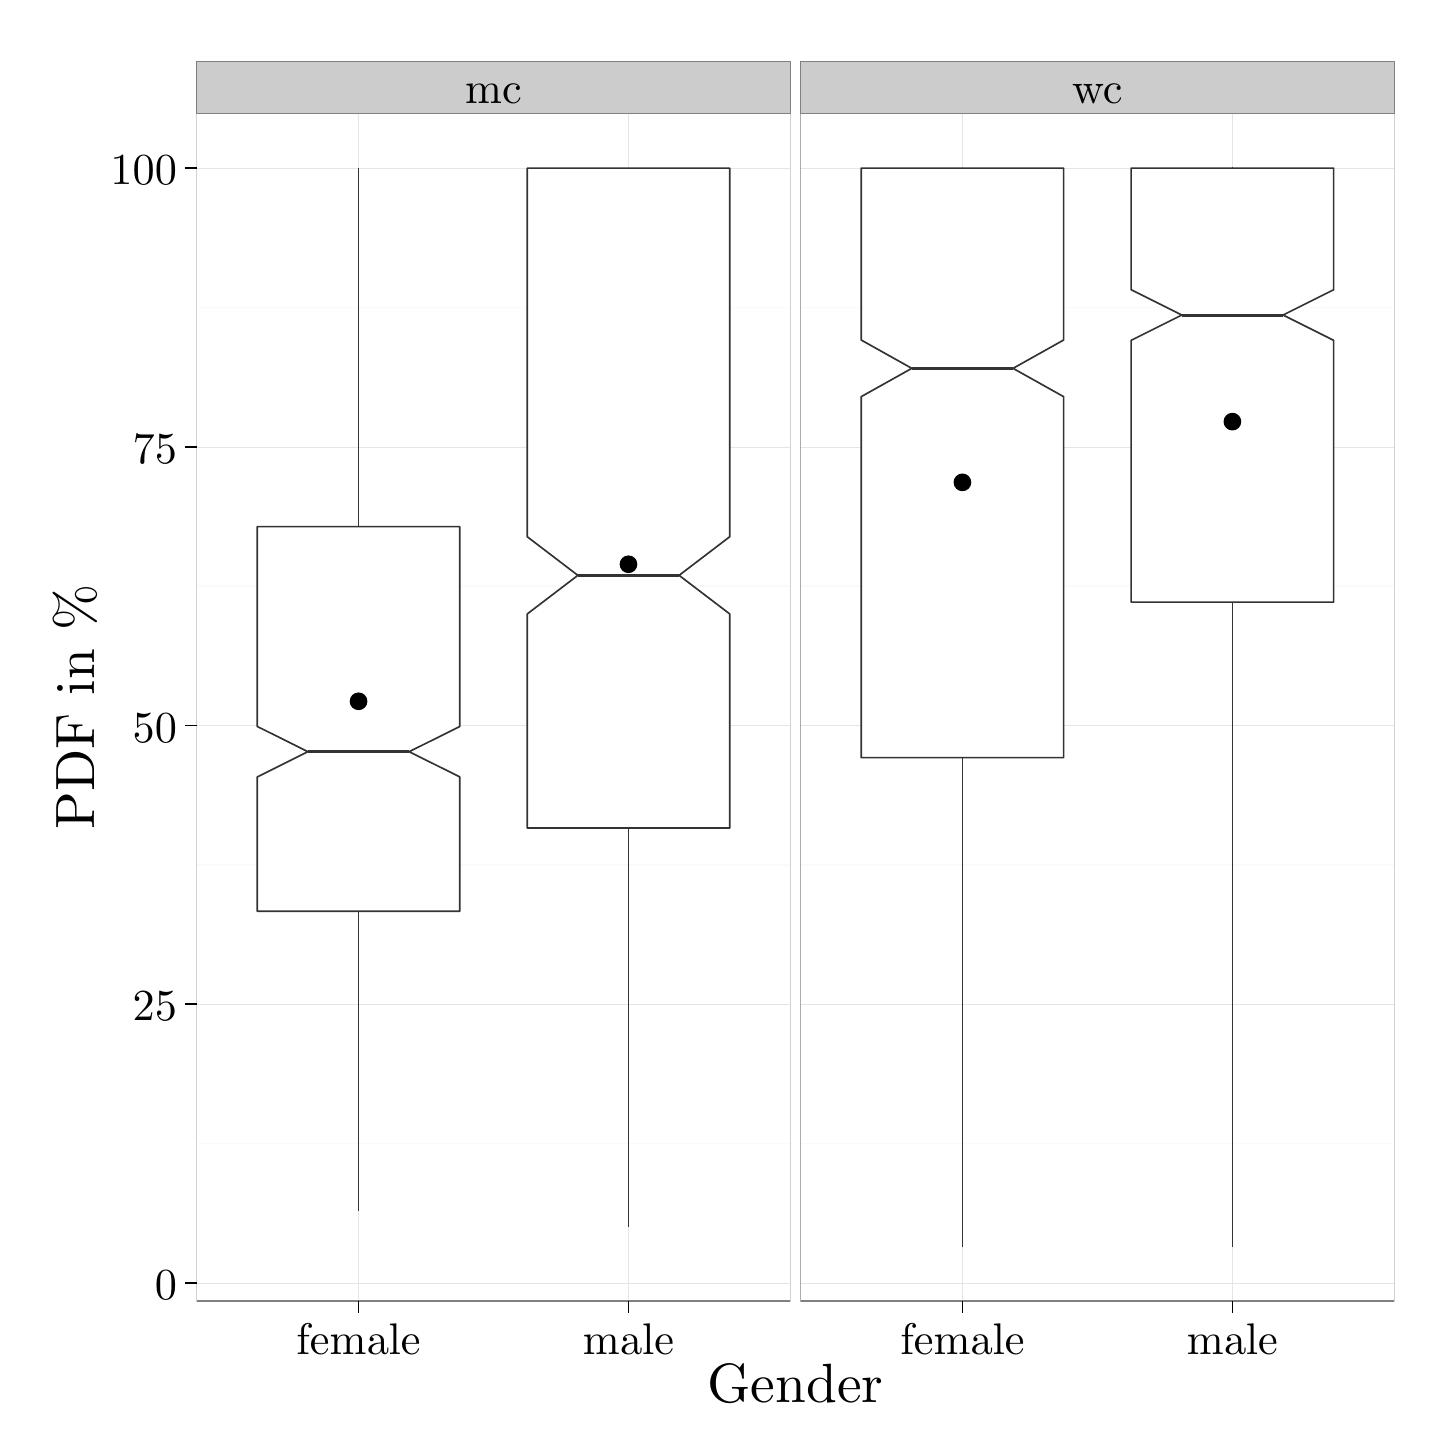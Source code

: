 % Created by tikzDevice version 0.8.1 on 2016-02-09 02:17:31
% !TEX encoding = UTF-8 Unicode
\begin{tikzpicture}[x=1pt,y=1pt]
\definecolor{fillColor}{RGB}{255,255,255}
\path[use as bounding box,fill=fillColor,fill opacity=0.00] (0,0) rectangle (505.89,505.89);
\begin{scope}
\path[clip] (  0.00,  0.00) rectangle (505.89,505.89);
\definecolor{drawColor}{RGB}{255,255,255}
\definecolor{fillColor}{RGB}{255,255,255}

\path[draw=drawColor,line width= 0.6pt,line join=round,line cap=round,fill=fillColor] (  0.00, -0.00) rectangle (505.89,505.89);
\end{scope}
\begin{scope}
\path[clip] ( 61.03, 45.77) rectangle (275.63,475.09);
\definecolor{fillColor}{RGB}{255,255,255}

\path[fill=fillColor] ( 61.03, 45.77) rectangle (275.63,475.09);
\definecolor{drawColor}{gray}{0.98}

\path[draw=drawColor,line width= 0.6pt,line join=round] ( 61.03,102.67) --
	(275.63,102.67);

\path[draw=drawColor,line width= 0.6pt,line join=round] ( 61.03,203.37) --
	(275.63,203.37);

\path[draw=drawColor,line width= 0.6pt,line join=round] ( 61.03,304.07) --
	(275.63,304.07);

\path[draw=drawColor,line width= 0.6pt,line join=round] ( 61.03,404.78) --
	(275.63,404.78);
\definecolor{drawColor}{gray}{0.90}

\path[draw=drawColor,line width= 0.2pt,line join=round] ( 61.03, 52.32) --
	(275.63, 52.32);

\path[draw=drawColor,line width= 0.2pt,line join=round] ( 61.03,153.02) --
	(275.63,153.02);

\path[draw=drawColor,line width= 0.2pt,line join=round] ( 61.03,253.72) --
	(275.63,253.72);

\path[draw=drawColor,line width= 0.2pt,line join=round] ( 61.03,354.43) --
	(275.63,354.43);

\path[draw=drawColor,line width= 0.2pt,line join=round] ( 61.03,455.13) --
	(275.63,455.13);

\path[draw=drawColor,line width= 0.2pt,line join=round] (119.56, 45.77) --
	(119.56,475.09);

\path[draw=drawColor,line width= 0.2pt,line join=round] (217.10, 45.77) --
	(217.10,475.09);
\definecolor{drawColor}{gray}{0.20}

\path[draw=drawColor,line width= 0.6pt,line join=round] (119.56,325.58) -- (119.56,455.13);

\path[draw=drawColor,line width= 0.6pt,line join=round] (119.56,186.61) -- (119.56, 78.22);

\path[draw=drawColor,line width= 0.6pt,line join=round,line cap=round,fill=fillColor] ( 82.98,325.58) --
	( 82.98,253.37) --
	(101.27,244.26) --
	( 82.98,235.15) --
	( 82.98,186.61) --
	(156.14,186.61) --
	(156.14,235.15) --
	(137.85,244.26) --
	(156.14,253.37) --
	(156.14,325.58) --
	( 82.98,325.58) --
	cycle;

\path[draw=drawColor,line width= 1.1pt,line join=round] (101.27,244.26) -- (137.85,244.26);

\path[draw=drawColor,line width= 0.6pt,line join=round] (217.10,455.13) -- (217.10,455.13);

\path[draw=drawColor,line width= 0.6pt,line join=round] (217.10,216.69) -- (217.10, 72.66);

\path[draw=drawColor,line width= 0.6pt,line join=round,line cap=round,fill=fillColor] (180.52,455.13) --
	(180.52,321.93) --
	(198.81,307.98) --
	(180.52,294.04) --
	(180.52,216.69) --
	(253.68,216.69) --
	(253.68,294.04) --
	(235.39,307.98) --
	(253.68,321.93) --
	(253.68,455.13) --
	(180.52,455.13) --
	cycle;

\path[draw=drawColor,line width= 1.1pt,line join=round] (198.81,307.98) -- (235.39,307.98);
\definecolor{fillColor}{RGB}{0,0,0}

\path[fill=fillColor] (119.56,262.47) circle (  3.20);

\path[fill=fillColor] (217.10,311.99) circle (  3.20);
\definecolor{drawColor}{gray}{0.50}

\path[draw=drawColor,line width= 0.6pt,line join=round,line cap=round] ( 61.03, 45.77) rectangle (275.63,475.09);
\end{scope}
\begin{scope}
\path[clip] (279.24, 45.77) rectangle (493.85,475.09);
\definecolor{fillColor}{RGB}{255,255,255}

\path[fill=fillColor] (279.24, 45.77) rectangle (493.85,475.09);
\definecolor{drawColor}{gray}{0.98}

\path[draw=drawColor,line width= 0.6pt,line join=round] (279.24,102.67) --
	(493.85,102.67);

\path[draw=drawColor,line width= 0.6pt,line join=round] (279.24,203.37) --
	(493.85,203.37);

\path[draw=drawColor,line width= 0.6pt,line join=round] (279.24,304.07) --
	(493.85,304.07);

\path[draw=drawColor,line width= 0.6pt,line join=round] (279.24,404.78) --
	(493.85,404.78);
\definecolor{drawColor}{gray}{0.90}

\path[draw=drawColor,line width= 0.2pt,line join=round] (279.24, 52.32) --
	(493.85, 52.32);

\path[draw=drawColor,line width= 0.2pt,line join=round] (279.24,153.02) --
	(493.85,153.02);

\path[draw=drawColor,line width= 0.2pt,line join=round] (279.24,253.72) --
	(493.85,253.72);

\path[draw=drawColor,line width= 0.2pt,line join=round] (279.24,354.43) --
	(493.85,354.43);

\path[draw=drawColor,line width= 0.2pt,line join=round] (279.24,455.13) --
	(493.85,455.13);

\path[draw=drawColor,line width= 0.2pt,line join=round] (337.77, 45.77) --
	(337.77,475.09);

\path[draw=drawColor,line width= 0.2pt,line join=round] (435.32, 45.77) --
	(435.32,475.09);
\definecolor{drawColor}{gray}{0.20}

\path[draw=drawColor,line width= 0.6pt,line join=round] (337.77,455.13) -- (337.77,455.13);

\path[draw=drawColor,line width= 0.6pt,line join=round] (337.77,242.12) -- (337.77, 65.29);

\path[draw=drawColor,line width= 0.6pt,line join=round,line cap=round,fill=fillColor] (301.19,455.13) --
	(301.19,393.02) --
	(319.48,382.78) --
	(301.19,372.55) --
	(301.19,242.12) --
	(374.35,242.12) --
	(374.35,372.55) --
	(356.06,382.78) --
	(374.35,393.02) --
	(374.35,455.13) --
	(301.19,455.13) --
	cycle;

\path[draw=drawColor,line width= 1.1pt,line join=round] (319.48,382.78) -- (356.06,382.78);

\path[draw=drawColor,line width= 0.6pt,line join=round] (435.32,455.13) -- (435.32,455.57);

\path[draw=drawColor,line width= 0.6pt,line join=round] (435.32,298.31) -- (435.32, 65.45);

\path[draw=drawColor,line width= 0.6pt,line join=round,line cap=round,fill=fillColor] (398.74,455.13) --
	(398.74,411.18) --
	(417.03,402.04) --
	(398.74,392.90) --
	(398.74,298.31) --
	(471.90,298.31) --
	(471.90,392.90) --
	(453.61,402.04) --
	(471.90,411.18) --
	(471.90,455.13) --
	(398.74,455.13) --
	cycle;

\path[draw=drawColor,line width= 1.1pt,line join=round] (417.03,402.04) -- (453.61,402.04);
\definecolor{fillColor}{RGB}{0,0,0}

\path[fill=fillColor] (337.77,341.59) circle (  3.20);

\path[fill=fillColor] (435.32,363.53) circle (  3.20);
\definecolor{drawColor}{gray}{0.50}

\path[draw=drawColor,line width= 0.6pt,line join=round,line cap=round] (279.24, 45.77) rectangle (493.85,475.09);
\end{scope}
\begin{scope}
\path[clip] (  0.00,  0.00) rectangle (505.89,505.89);
\definecolor{drawColor}{gray}{0.50}
\definecolor{fillColor}{gray}{0.80}

\path[draw=drawColor,line width= 0.2pt,line join=round,line cap=round,fill=fillColor] ( 61.03,475.09) rectangle (275.63,493.85);
\definecolor{drawColor}{RGB}{0,0,0}

\node[text=drawColor,anchor=base,inner sep=0pt, outer sep=0pt, scale=  1.60] at (168.33,478.43) {mc};
\end{scope}
\begin{scope}
\path[clip] (  0.00,  0.00) rectangle (505.89,505.89);
\definecolor{drawColor}{gray}{0.50}
\definecolor{fillColor}{gray}{0.80}

\path[draw=drawColor,line width= 0.2pt,line join=round,line cap=round,fill=fillColor] (279.24,475.09) rectangle (493.85,493.85);
\definecolor{drawColor}{RGB}{0,0,0}

\node[text=drawColor,anchor=base,inner sep=0pt, outer sep=0pt, scale=  1.60] at (386.54,478.43) {wc};
\end{scope}
\begin{scope}
\path[clip] (  0.00,  0.00) rectangle (505.89,505.89);
\definecolor{drawColor}{RGB}{0,0,0}

\node[text=drawColor,anchor=base east,inner sep=0pt, outer sep=0pt, scale=  1.60] at ( 53.92, 46.28) {0};

\node[text=drawColor,anchor=base east,inner sep=0pt, outer sep=0pt, scale=  1.60] at ( 53.92,146.99) {25};

\node[text=drawColor,anchor=base east,inner sep=0pt, outer sep=0pt, scale=  1.60] at ( 53.92,247.69) {50};

\node[text=drawColor,anchor=base east,inner sep=0pt, outer sep=0pt, scale=  1.60] at ( 53.92,348.39) {75};

\node[text=drawColor,anchor=base east,inner sep=0pt, outer sep=0pt, scale=  1.60] at ( 53.92,449.10) {100};
\end{scope}
\begin{scope}
\path[clip] (  0.00,  0.00) rectangle (505.89,505.89);
\definecolor{drawColor}{RGB}{0,0,0}

\path[draw=drawColor,line width= 0.6pt,line join=round] ( 56.76, 52.32) --
	( 61.03, 52.32);

\path[draw=drawColor,line width= 0.6pt,line join=round] ( 56.76,153.02) --
	( 61.03,153.02);

\path[draw=drawColor,line width= 0.6pt,line join=round] ( 56.76,253.72) --
	( 61.03,253.72);

\path[draw=drawColor,line width= 0.6pt,line join=round] ( 56.76,354.43) --
	( 61.03,354.43);

\path[draw=drawColor,line width= 0.6pt,line join=round] ( 56.76,455.13) --
	( 61.03,455.13);
\end{scope}
\begin{scope}
\path[clip] (  0.00,  0.00) rectangle (505.89,505.89);
\definecolor{drawColor}{RGB}{0,0,0}

\path[draw=drawColor,line width= 0.6pt,line join=round] (119.56, 41.50) --
	(119.56, 45.77);

\path[draw=drawColor,line width= 0.6pt,line join=round] (217.10, 41.50) --
	(217.10, 45.77);
\end{scope}
\begin{scope}
\path[clip] (  0.00,  0.00) rectangle (505.89,505.89);
\definecolor{drawColor}{RGB}{0,0,0}

\node[text=drawColor,anchor=base,inner sep=0pt, outer sep=0pt, scale=  1.60] at (119.56, 26.59) {female};

\node[text=drawColor,anchor=base,inner sep=0pt, outer sep=0pt, scale=  1.60] at (217.10, 26.59) {male};
\end{scope}
\begin{scope}
\path[clip] (  0.00,  0.00) rectangle (505.89,505.89);
\definecolor{drawColor}{RGB}{0,0,0}

\path[draw=drawColor,line width= 0.6pt,line join=round] (337.77, 41.50) --
	(337.77, 45.77);

\path[draw=drawColor,line width= 0.6pt,line join=round] (435.32, 41.50) --
	(435.32, 45.77);
\end{scope}
\begin{scope}
\path[clip] (  0.00,  0.00) rectangle (505.89,505.89);
\definecolor{drawColor}{RGB}{0,0,0}

\node[text=drawColor,anchor=base,inner sep=0pt, outer sep=0pt, scale=  1.60] at (337.77, 26.59) {female};

\node[text=drawColor,anchor=base,inner sep=0pt, outer sep=0pt, scale=  1.60] at (435.32, 26.59) {male};
\end{scope}
\begin{scope}
\path[clip] (  0.00,  0.00) rectangle (505.89,505.89);
\definecolor{drawColor}{RGB}{0,0,0}

\node[text=drawColor,anchor=base,inner sep=0pt, outer sep=0pt, scale=  2.00] at (277.44,  9.03) {Gender};
\end{scope}
\begin{scope}
\path[clip] (  0.00,  0.00) rectangle (505.89,505.89);
\definecolor{drawColor}{RGB}{0,0,0}

\node[text=drawColor,rotate= 90.00,anchor=base,inner sep=0pt, outer sep=0pt, scale=  2.00] at ( 24.12,260.43) {PDF in {\%}};
\end{scope}
\end{tikzpicture}
